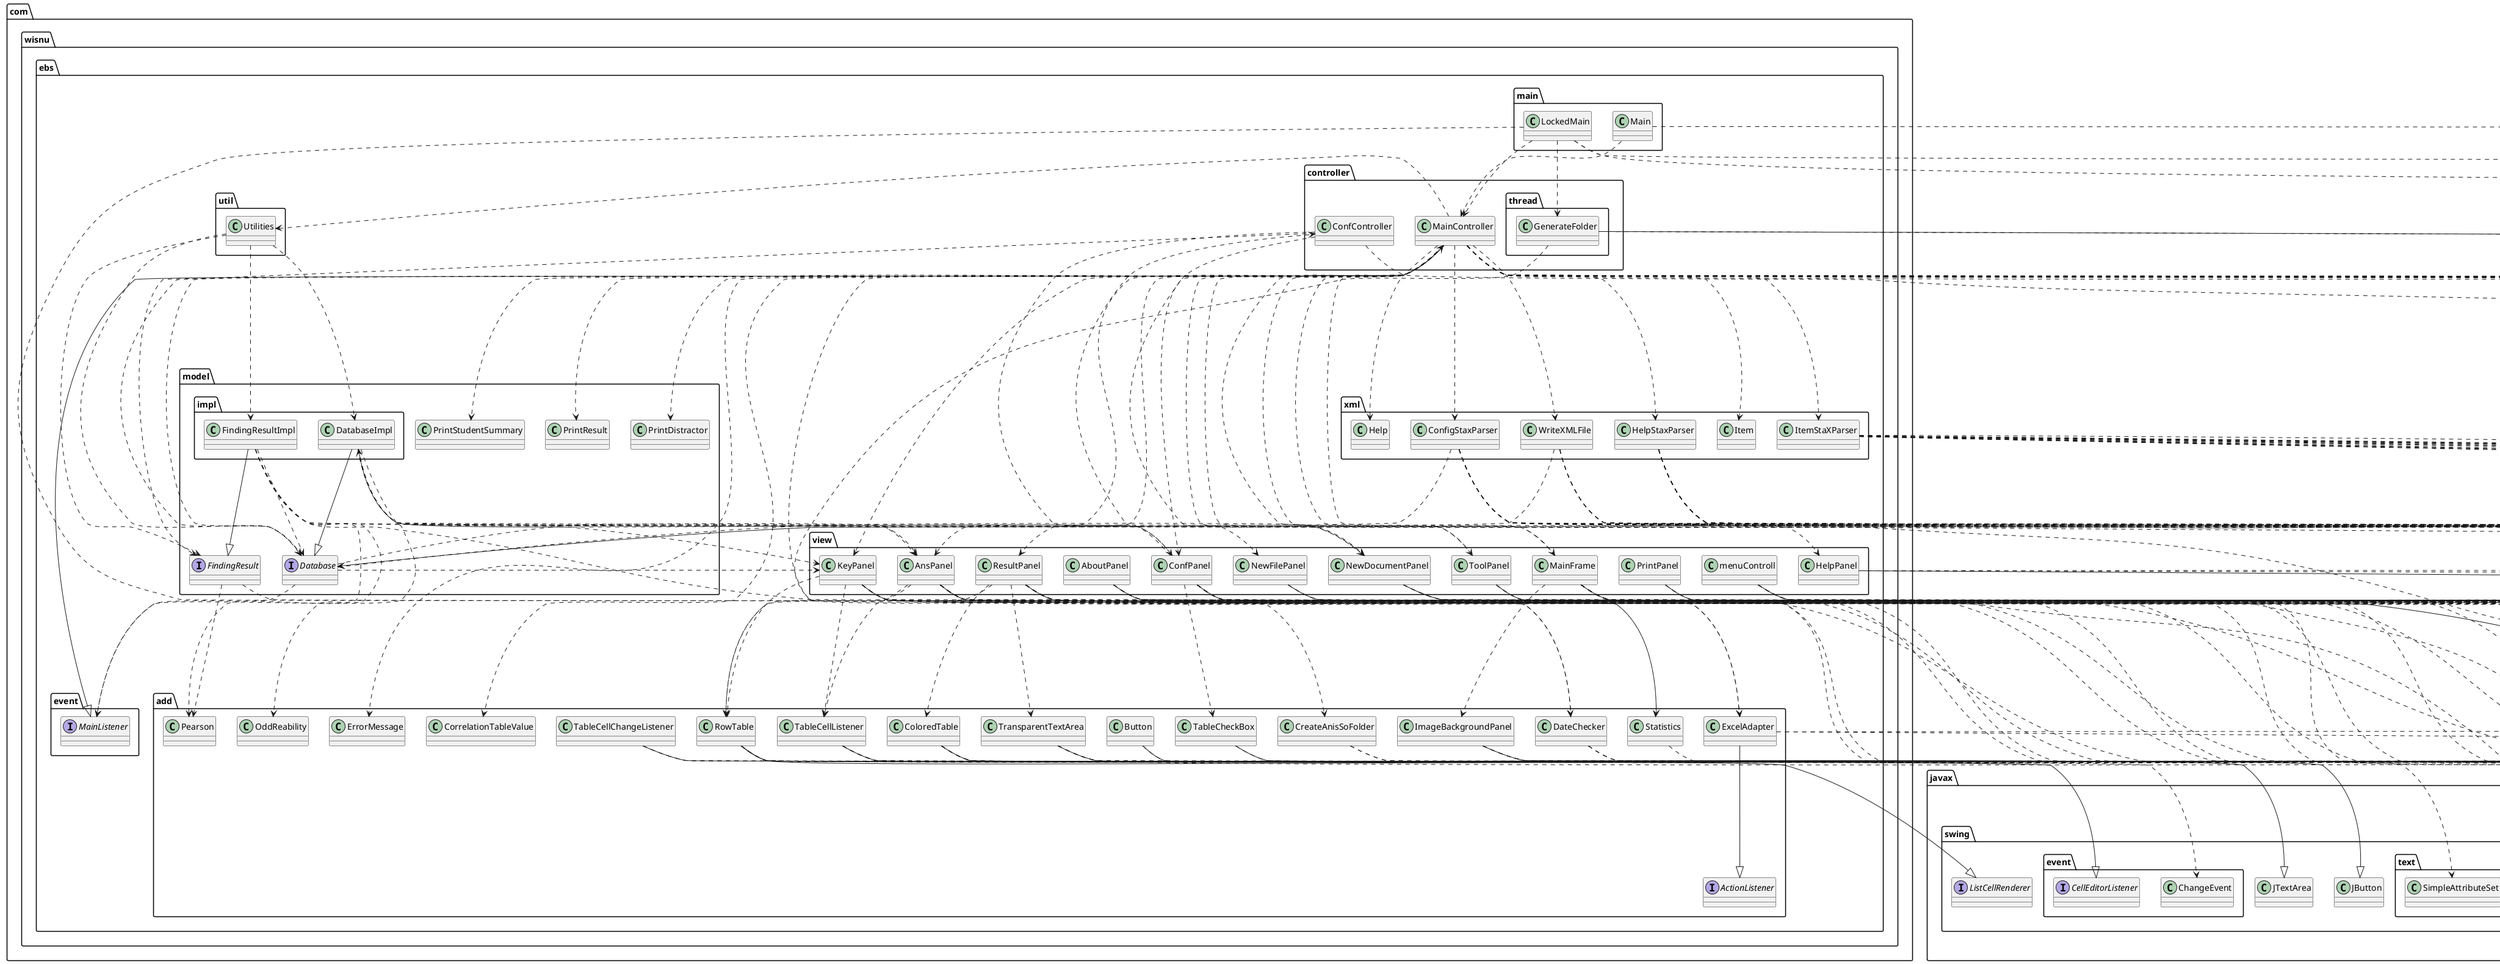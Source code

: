 @startuml
annotation java.lang.Override
annotation java.lang.SuppressWarnings
class com.wisnu.ebs.add.Button
class com.wisnu.ebs.add.ColoredTable
class com.wisnu.ebs.add.CorrelationTableValue
class com.wisnu.ebs.add.CreateAnisSoFolder
class com.wisnu.ebs.add.DateChecker
class com.wisnu.ebs.add.ErrorMessage
class com.wisnu.ebs.add.ExcelAdapter
class com.wisnu.ebs.add.ImageBackgroundPanel
class com.wisnu.ebs.add.OddReability
class com.wisnu.ebs.add.Pearson
class com.wisnu.ebs.add.RowTable
class com.wisnu.ebs.add.Statistics
class com.wisnu.ebs.add.TableCellChangeListener
class com.wisnu.ebs.add.TableCellListener
class com.wisnu.ebs.add.TableCheckBox
class com.wisnu.ebs.add.TransparentTextArea
class com.wisnu.ebs.controller.ConfController
class com.wisnu.ebs.controller.MainController
class com.wisnu.ebs.controller.thread.GenerateFolder
class com.wisnu.ebs.main.LockedMain
class com.wisnu.ebs.main.Main
class com.wisnu.ebs.model.PrintDistractor
class com.wisnu.ebs.model.PrintResult
class com.wisnu.ebs.model.PrintStudentSummary
class com.wisnu.ebs.model.impl.DatabaseImpl
class com.wisnu.ebs.model.impl.FindingResultImpl
class com.wisnu.ebs.util.Utilities
class com.wisnu.ebs.view.AboutPanel
class com.wisnu.ebs.view.AnsPanel
class com.wisnu.ebs.view.ConfPanel
class com.wisnu.ebs.view.HelpPanel
class com.wisnu.ebs.view.KeyPanel
class com.wisnu.ebs.view.MainFrame
class com.wisnu.ebs.view.NewDocumentPanel
class com.wisnu.ebs.view.NewFilePanel
class com.wisnu.ebs.view.PrintPanel
class com.wisnu.ebs.view.ResultPanel
class com.wisnu.ebs.view.ToolPanel
class com.wisnu.ebs.view.menuControll
class com.wisnu.ebs.xml.ConfigStaxParser
class com.wisnu.ebs.xml.Help
class com.wisnu.ebs.xml.HelpStaxParser
class com.wisnu.ebs.xml.Item
class com.wisnu.ebs.xml.ItemStaXParser
class com.wisnu.ebs.xml.WriteXMLFile
class java.awt.Color
class java.awt.Component
class java.awt.Cursor
class java.awt.Dimension
class java.awt.Graphics
class java.awt.Graphics2D
class java.awt.Image
class java.awt.Insets
class java.awt.Point
class java.awt.geom.RoundRectangle2D
class java.io.BufferedWriter
class java.io.File
class java.io.FileInputStream
class java.io.FileNotFoundException
class java.io.FileWriter
class java.io.IOException
class java.io.InputStream
class java.lang.Thread
class java.text.DecimalFormat
class java.text.ParseException
class java.text.SimpleDateFormat
class java.util.ArrayList
class java.util.Arrays
class java.util.Date
class java.util.HashMap
class java.util.Iterator
class java.util.LinkedList
class java.util.List
class javax.swing.ImageIcon
class javax.swing.JButton
class javax.swing.JDialog
class javax.swing.JFileChooser
class javax.swing.JFrame
class javax.swing.JLabel
class javax.swing.JList
class javax.swing.JOptionPane
class javax.swing.JPanel
class javax.swing.JScrollPane
class javax.swing.JTable
class javax.swing.JTextArea
class javax.swing.JTextField
class javax.swing.event.ChangeEvent
class javax.swing.filechooser.FileFilter
class javax.swing.table.DefaultTableCellRenderer
class javax.swing.table.DefaultTableColumnModel
class javax.swing.table.DefaultTableModel
class javax.swing.table.JTableHeader
class javax.swing.table.TableCellRenderer
class javax.swing.table.TableColumn
class javax.swing.text.SimpleAttributeSet
class javax.swing.text.StyleConstants
class javax.swing.text.StyledDocument
class javax.xml.stream.XMLEventReader
class javax.xml.stream.XMLInputFactory
class javax.xml.stream.XMLStreamException
class javax.xml.stream.events.Attribute
class javax.xml.stream.events.EndElement
class javax.xml.stream.events.StartElement
class javax.xml.stream.events.XMLEvent
class net.sf.jasperreports.engine.JRException
class net.sf.jasperreports.engine.JasperCompileManager
class net.sf.jasperreports.engine.JasperFillManager
class net.sf.jasperreports.engine.JasperPrint
class net.sf.jasperreports.engine.JasperReport
class net.sf.jasperreports.engine.data.JRBeanCollectionDataSource
class net.sf.jasperreports.engine.design.JasperDesign
class net.sf.jasperreports.engine.xml.JRXmlLoader
class net.sf.jasperreports.view.JasperViewer
class org.netbeans.lib.awtextra.AbsoluteConstraints
class org.netbeans.lib.awtextra.AbsoluteLayout
interface com.wisnu.ebs.add.ActionListener
interface com.wisnu.ebs.event.MainListener
interface com.wisnu.ebs.model.Database
interface com.wisnu.ebs.model.FindingResult
interface java.io.Serializable
interface javax.swing.ListCellRenderer
interface javax.swing.event.CellEditorListener
interface org.netbeans.lib.awtextra.LayoutManager2
com.wisnu.ebs.add.Button ..> java.lang.SuppressWarnings
com.wisnu.ebs.add.Button --|> javax.swing.JButton
com.wisnu.ebs.add.ColoredTable ..> java.lang.Override
com.wisnu.ebs.add.ColoredTable ..> java.awt.Color
com.wisnu.ebs.add.ColoredTable ..> java.awt.Component
com.wisnu.ebs.add.ColoredTable --|> javax.swing.JTable
com.wisnu.ebs.add.ColoredTable ..> javax.swing.table.DefaultTableModel
com.wisnu.ebs.add.ColoredTable ..> javax.swing.table.TableCellRenderer
com.wisnu.ebs.add.CreateAnisSoFolder ..> java.io.File
com.wisnu.ebs.add.CreateAnisSoFolder ..> javax.swing.JFileChooser
com.wisnu.ebs.add.DateChecker ..> java.text.ParseException
com.wisnu.ebs.add.DateChecker ..> java.text.SimpleDateFormat
com.wisnu.ebs.add.DateChecker ..> java.util.Date
com.wisnu.ebs.add.ExcelAdapter ..> java.lang.Override
com.wisnu.ebs.add.ExcelAdapter ..> java.io.IOException
com.wisnu.ebs.add.ExcelAdapter --|> com.wisnu.ebs.add.ActionListener
com.wisnu.ebs.add.ImageBackgroundPanel ..> java.lang.Override
com.wisnu.ebs.add.ImageBackgroundPanel ..> java.awt.Graphics
com.wisnu.ebs.add.ImageBackgroundPanel ..> java.awt.Image
com.wisnu.ebs.add.ImageBackgroundPanel --|> javax.swing.JPanel
com.wisnu.ebs.add.RowTable ..> java.lang.Override
com.wisnu.ebs.add.RowTable ..> java.awt.Component
com.wisnu.ebs.add.RowTable ..> javax.swing.JLabel
com.wisnu.ebs.add.RowTable ..> javax.swing.JList
com.wisnu.ebs.add.RowTable ..> javax.swing.JTable
com.wisnu.ebs.add.RowTable --|> javax.swing.table.DefaultTableCellRenderer
com.wisnu.ebs.add.RowTable ..> javax.swing.table.JTableHeader
com.wisnu.ebs.add.RowTable --|> javax.swing.ListCellRenderer
com.wisnu.ebs.add.Statistics ..> java.util.Arrays
com.wisnu.ebs.add.TableCellChangeListener ..> java.lang.Override
com.wisnu.ebs.add.TableCellChangeListener ..> javax.swing.event.ChangeEvent
com.wisnu.ebs.add.TableCellChangeListener --|> javax.swing.event.CellEditorListener
com.wisnu.ebs.add.TableCellListener ..> java.lang.Override
com.wisnu.ebs.add.TableCellListener ..> java.awt.Component
com.wisnu.ebs.add.TableCellListener ..> javax.swing.JOptionPane
com.wisnu.ebs.add.TableCellListener ..> javax.swing.JTable
com.wisnu.ebs.add.TableCellListener --|> javax.swing.table.DefaultTableCellRenderer
com.wisnu.ebs.add.TableCheckBox ..> java.lang.Override
com.wisnu.ebs.add.TableCheckBox --|> javax.swing.JTable
com.wisnu.ebs.add.TransparentTextArea ..> java.lang.Override
com.wisnu.ebs.add.TransparentTextArea ..> java.awt.Color
com.wisnu.ebs.add.TransparentTextArea ..> java.awt.Graphics
com.wisnu.ebs.add.TransparentTextArea ..> java.awt.Insets
com.wisnu.ebs.add.TransparentTextArea --|> javax.swing.JTextArea
com.wisnu.ebs.controller.ConfController ..> com.wisnu.ebs.view.ConfPanel
com.wisnu.ebs.controller.ConfController ..> com.wisnu.ebs.view.NewFilePanel
com.wisnu.ebs.controller.ConfController ..> javax.swing.JOptionPane
com.wisnu.ebs.controller.ConfController ..> com.wisnu.ebs.model.Database
com.wisnu.ebs.controller.MainController ..> java.lang.Override
com.wisnu.ebs.controller.MainController ..> com.wisnu.ebs.add.CorrelationTableValue
com.wisnu.ebs.controller.MainController ..> com.wisnu.ebs.add.DateChecker
com.wisnu.ebs.controller.MainController ..> com.wisnu.ebs.add.ErrorMessage
com.wisnu.ebs.controller.MainController ..> com.wisnu.ebs.model.PrintDistractor
com.wisnu.ebs.controller.MainController ..> com.wisnu.ebs.model.PrintResult
com.wisnu.ebs.controller.MainController ..> com.wisnu.ebs.model.PrintStudentSummary
com.wisnu.ebs.controller.MainController ..> com.wisnu.ebs.util.Utilities
com.wisnu.ebs.controller.MainController ..> com.wisnu.ebs.view.AnsPanel
com.wisnu.ebs.controller.MainController ..> com.wisnu.ebs.view.ConfPanel
com.wisnu.ebs.controller.MainController ..> com.wisnu.ebs.view.HelpPanel
com.wisnu.ebs.controller.MainController ..> com.wisnu.ebs.view.KeyPanel
com.wisnu.ebs.controller.MainController ..> com.wisnu.ebs.view.MainFrame
com.wisnu.ebs.controller.MainController ..> com.wisnu.ebs.view.NewDocumentPanel
com.wisnu.ebs.controller.MainController ..> com.wisnu.ebs.view.ResultPanel
com.wisnu.ebs.controller.MainController ..> com.wisnu.ebs.view.ToolPanel
com.wisnu.ebs.controller.MainController ..> com.wisnu.ebs.xml.ConfigStaxParser
com.wisnu.ebs.controller.MainController ..> com.wisnu.ebs.xml.Help
com.wisnu.ebs.controller.MainController ..> com.wisnu.ebs.xml.HelpStaxParser
com.wisnu.ebs.controller.MainController ..> com.wisnu.ebs.xml.Item
com.wisnu.ebs.controller.MainController ..> com.wisnu.ebs.xml.ItemStaXParser
com.wisnu.ebs.controller.MainController ..> com.wisnu.ebs.xml.WriteXMLFile
com.wisnu.ebs.controller.MainController ..> java.io.FileNotFoundException
com.wisnu.ebs.controller.MainController ..> java.text.DecimalFormat
com.wisnu.ebs.controller.MainController ..> java.util.HashMap
com.wisnu.ebs.controller.MainController ..> java.util.LinkedList
com.wisnu.ebs.controller.MainController ..> java.util.List
com.wisnu.ebs.controller.MainController ..> javax.swing.JOptionPane
com.wisnu.ebs.controller.MainController ..> javax.xml.stream.XMLStreamException
com.wisnu.ebs.controller.MainController ..> net.sf.jasperreports.engine.JRException
com.wisnu.ebs.controller.MainController ..> net.sf.jasperreports.engine.JasperCompileManager
com.wisnu.ebs.controller.MainController ..> net.sf.jasperreports.engine.JasperFillManager
com.wisnu.ebs.controller.MainController ..> net.sf.jasperreports.engine.JasperPrint
com.wisnu.ebs.controller.MainController ..> net.sf.jasperreports.engine.JasperReport
com.wisnu.ebs.controller.MainController ..> net.sf.jasperreports.engine.data.JRBeanCollectionDataSource
com.wisnu.ebs.controller.MainController ..> net.sf.jasperreports.engine.design.JasperDesign
com.wisnu.ebs.controller.MainController ..> net.sf.jasperreports.engine.xml.JRXmlLoader
com.wisnu.ebs.controller.MainController ..> net.sf.jasperreports.view.JasperViewer
com.wisnu.ebs.controller.MainController --|> com.wisnu.ebs.event.MainListener
com.wisnu.ebs.controller.MainController ..> com.wisnu.ebs.model.Database
com.wisnu.ebs.controller.MainController ..> com.wisnu.ebs.model.FindingResult
com.wisnu.ebs.controller.thread.GenerateFolder ..> java.lang.Override
com.wisnu.ebs.controller.thread.GenerateFolder ..> com.wisnu.ebs.add.CreateAnisSoFolder
com.wisnu.ebs.controller.thread.GenerateFolder --|> java.lang.Thread
com.wisnu.ebs.main.LockedMain ..> java.lang.Override
com.wisnu.ebs.main.LockedMain ..> com.wisnu.ebs.add.DateChecker
com.wisnu.ebs.main.LockedMain ..> com.wisnu.ebs.controller.MainController
com.wisnu.ebs.main.LockedMain ..> com.wisnu.ebs.controller.thread.GenerateFolder
com.wisnu.ebs.main.LockedMain ..> javax.swing.JOptionPane
com.wisnu.ebs.main.Main ..> java.lang.Override
com.wisnu.ebs.main.Main ..> com.wisnu.ebs.controller.MainController
com.wisnu.ebs.model.impl.DatabaseImpl ..> java.lang.Override
com.wisnu.ebs.model.impl.DatabaseImpl ..> com.wisnu.ebs.view.AnsPanel
com.wisnu.ebs.model.impl.DatabaseImpl ..> com.wisnu.ebs.view.KeyPanel
com.wisnu.ebs.model.impl.DatabaseImpl ..> com.wisnu.ebs.view.NewDocumentPanel
com.wisnu.ebs.model.impl.DatabaseImpl ..> javax.swing.JTable
com.wisnu.ebs.model.impl.DatabaseImpl ..> com.wisnu.ebs.event.MainListener
com.wisnu.ebs.model.impl.DatabaseImpl --|> com.wisnu.ebs.model.Database
com.wisnu.ebs.model.impl.FindingResultImpl ..> java.lang.Override
com.wisnu.ebs.model.impl.FindingResultImpl ..> com.wisnu.ebs.add.OddReability
com.wisnu.ebs.model.impl.FindingResultImpl ..> com.wisnu.ebs.add.Pearson
com.wisnu.ebs.model.impl.FindingResultImpl ..> com.wisnu.ebs.add.Statistics
com.wisnu.ebs.model.impl.FindingResultImpl ..> java.text.DecimalFormat
com.wisnu.ebs.model.impl.FindingResultImpl ..> com.wisnu.ebs.model.Database
com.wisnu.ebs.model.impl.FindingResultImpl --|> com.wisnu.ebs.model.FindingResult
com.wisnu.ebs.util.Utilities ..> com.wisnu.ebs.model.impl.DatabaseImpl
com.wisnu.ebs.util.Utilities ..> com.wisnu.ebs.model.impl.FindingResultImpl
com.wisnu.ebs.util.Utilities ..> com.wisnu.ebs.model.Database
com.wisnu.ebs.util.Utilities ..> com.wisnu.ebs.model.FindingResult
com.wisnu.ebs.view.AboutPanel ..> java.lang.SuppressWarnings
com.wisnu.ebs.view.AboutPanel ..> java.awt.Color
com.wisnu.ebs.view.AboutPanel --|> javax.swing.JPanel
com.wisnu.ebs.view.AboutPanel ..> javax.swing.text.SimpleAttributeSet
com.wisnu.ebs.view.AboutPanel ..> javax.swing.text.StyleConstants
com.wisnu.ebs.view.AboutPanel ..> javax.swing.text.StyledDocument
com.wisnu.ebs.view.AnsPanel ..> java.lang.SuppressWarnings
com.wisnu.ebs.view.AnsPanel ..> com.wisnu.ebs.add.ExcelAdapter
com.wisnu.ebs.view.AnsPanel ..> com.wisnu.ebs.add.RowTable
com.wisnu.ebs.view.AnsPanel ..> com.wisnu.ebs.add.TableCellListener
com.wisnu.ebs.view.AnsPanel ..> java.awt.Color
com.wisnu.ebs.view.AnsPanel ..> java.awt.Component
com.wisnu.ebs.view.AnsPanel ..> javax.swing.JLabel
com.wisnu.ebs.view.AnsPanel ..> javax.swing.JList
com.wisnu.ebs.view.AnsPanel --|> javax.swing.JPanel
com.wisnu.ebs.view.AnsPanel ..> javax.swing.JScrollPane
com.wisnu.ebs.view.AnsPanel ..> javax.swing.JTable
com.wisnu.ebs.view.AnsPanel ..> javax.swing.table.DefaultTableCellRenderer
com.wisnu.ebs.view.AnsPanel ..> javax.swing.table.DefaultTableColumnModel
com.wisnu.ebs.view.AnsPanel ..> javax.swing.table.DefaultTableModel
com.wisnu.ebs.view.AnsPanel ..> javax.swing.table.TableCellRenderer
com.wisnu.ebs.view.AnsPanel ..> javax.swing.table.TableColumn
com.wisnu.ebs.view.ConfPanel ..> java.lang.SuppressWarnings
com.wisnu.ebs.view.ConfPanel ..> com.wisnu.ebs.add.TableCheckBox
com.wisnu.ebs.view.ConfPanel ..> com.wisnu.ebs.controller.ConfController
com.wisnu.ebs.view.ConfPanel ..> com.wisnu.ebs.model.impl.DatabaseImpl
com.wisnu.ebs.view.ConfPanel ..> java.awt.Color
com.wisnu.ebs.view.ConfPanel ..> java.awt.Component
com.wisnu.ebs.view.ConfPanel ..> java.awt.Graphics
com.wisnu.ebs.view.ConfPanel ..> java.awt.Graphics2D
com.wisnu.ebs.view.ConfPanel ..> java.awt.geom.RoundRectangle2D
com.wisnu.ebs.view.ConfPanel ..> javax.swing.ImageIcon
com.wisnu.ebs.view.ConfPanel ..> javax.swing.JFrame
com.wisnu.ebs.view.ConfPanel ..> javax.swing.JOptionPane
com.wisnu.ebs.view.ConfPanel --|> javax.swing.JPanel
com.wisnu.ebs.view.ConfPanel ..> javax.swing.table.DefaultTableColumnModel
com.wisnu.ebs.view.ConfPanel ..> javax.swing.table.DefaultTableModel
com.wisnu.ebs.view.ConfPanel ..> javax.swing.table.TableCellRenderer
com.wisnu.ebs.view.ConfPanel ..> javax.swing.table.TableColumn
com.wisnu.ebs.view.HelpPanel ..> java.lang.SuppressWarnings
com.wisnu.ebs.view.HelpPanel ..> java.awt.Cursor
com.wisnu.ebs.view.HelpPanel --|> javax.swing.JPanel
com.wisnu.ebs.view.KeyPanel ..> java.lang.SuppressWarnings
com.wisnu.ebs.view.KeyPanel ..> com.wisnu.ebs.add.ExcelAdapter
com.wisnu.ebs.view.KeyPanel ..> com.wisnu.ebs.add.RowTable
com.wisnu.ebs.view.KeyPanel ..> com.wisnu.ebs.add.TableCellListener
com.wisnu.ebs.view.KeyPanel ..> java.awt.Color
com.wisnu.ebs.view.KeyPanel ..> javax.swing.JList
com.wisnu.ebs.view.KeyPanel --|> javax.swing.JPanel
com.wisnu.ebs.view.KeyPanel ..> javax.swing.JScrollPane
com.wisnu.ebs.view.KeyPanel ..> javax.swing.JTable
com.wisnu.ebs.view.KeyPanel ..> javax.swing.table.DefaultTableModel
com.wisnu.ebs.view.MainFrame ..> java.lang.Override
com.wisnu.ebs.view.MainFrame ..> java.lang.SuppressWarnings
com.wisnu.ebs.view.MainFrame ..> com.wisnu.ebs.add.ImageBackgroundPanel
com.wisnu.ebs.view.MainFrame ..> com.wisnu.ebs.controller.MainController
com.wisnu.ebs.view.MainFrame ..> java.awt.Color
com.wisnu.ebs.view.MainFrame ..> java.awt.Component
com.wisnu.ebs.view.MainFrame ..> java.awt.Cursor
com.wisnu.ebs.view.MainFrame ..> java.awt.Image
com.wisnu.ebs.view.MainFrame ..> java.io.File
com.wisnu.ebs.view.MainFrame ..> java.io.IOException
com.wisnu.ebs.view.MainFrame ..> javax.swing.ImageIcon
com.wisnu.ebs.view.MainFrame ..> javax.swing.JDialog
com.wisnu.ebs.view.MainFrame ..> javax.swing.JFileChooser
com.wisnu.ebs.view.MainFrame --|> javax.swing.JFrame
com.wisnu.ebs.view.MainFrame ..> javax.swing.JOptionPane
com.wisnu.ebs.view.MainFrame ..> javax.swing.filechooser.FileFilter
com.wisnu.ebs.view.NewDocumentPanel ..> java.lang.SuppressWarnings
com.wisnu.ebs.view.NewDocumentPanel ..> java.awt.Color
com.wisnu.ebs.view.NewDocumentPanel --|> javax.swing.JPanel
com.wisnu.ebs.view.NewDocumentPanel ..> javax.swing.JTextField
com.wisnu.ebs.view.NewFilePanel ..> java.lang.SuppressWarnings
com.wisnu.ebs.view.NewFilePanel --|> javax.swing.JPanel
com.wisnu.ebs.view.NewFilePanel ..> javax.swing.JTextField
com.wisnu.ebs.view.PrintPanel ..> java.lang.SuppressWarnings
com.wisnu.ebs.view.PrintPanel ..> java.awt.Color
com.wisnu.ebs.view.PrintPanel --|> javax.swing.JPanel
com.wisnu.ebs.view.ResultPanel ..> java.lang.Override
com.wisnu.ebs.view.ResultPanel ..> java.lang.SuppressWarnings
com.wisnu.ebs.view.ResultPanel ..> com.wisnu.ebs.add.ColoredTable
com.wisnu.ebs.view.ResultPanel ..> com.wisnu.ebs.add.RowTable
com.wisnu.ebs.view.ResultPanel ..> com.wisnu.ebs.add.TransparentTextArea
com.wisnu.ebs.view.ResultPanel ..> java.awt.Color
com.wisnu.ebs.view.ResultPanel ..> java.awt.Component
com.wisnu.ebs.view.ResultPanel ..> javax.swing.JFrame
com.wisnu.ebs.view.ResultPanel ..> javax.swing.JLabel
com.wisnu.ebs.view.ResultPanel ..> javax.swing.JList
com.wisnu.ebs.view.ResultPanel --|> javax.swing.JPanel
com.wisnu.ebs.view.ResultPanel ..> javax.swing.JScrollPane
com.wisnu.ebs.view.ResultPanel ..> javax.swing.JTable
com.wisnu.ebs.view.ResultPanel ..> javax.swing.table.DefaultTableCellRenderer
com.wisnu.ebs.view.ResultPanel ..> javax.swing.table.DefaultTableColumnModel
com.wisnu.ebs.view.ResultPanel ..> javax.swing.table.DefaultTableModel
com.wisnu.ebs.view.ResultPanel ..> javax.swing.table.JTableHeader
com.wisnu.ebs.view.ResultPanel ..> javax.swing.table.TableCellRenderer
com.wisnu.ebs.view.ResultPanel ..> javax.swing.table.TableColumn
com.wisnu.ebs.view.ToolPanel ..> java.lang.SuppressWarnings
com.wisnu.ebs.view.ToolPanel ..> com.wisnu.ebs.controller.MainController
com.wisnu.ebs.view.ToolPanel ..> java.awt.Color
com.wisnu.ebs.view.ToolPanel ..> javax.swing.ImageIcon
com.wisnu.ebs.view.ToolPanel --|> javax.swing.JPanel
com.wisnu.ebs.view.menuControll ..> java.lang.Override
com.wisnu.ebs.view.menuControll ..> java.lang.SuppressWarnings
com.wisnu.ebs.view.menuControll ..> java.awt.Graphics
com.wisnu.ebs.view.menuControll ..> java.awt.Image
com.wisnu.ebs.view.menuControll ..> javax.swing.ImageIcon
com.wisnu.ebs.view.menuControll --|> javax.swing.JPanel
com.wisnu.ebs.xml.ConfigStaxParser ..> java.lang.SuppressWarnings
com.wisnu.ebs.xml.ConfigStaxParser ..> java.io.FileInputStream
com.wisnu.ebs.xml.ConfigStaxParser ..> java.io.FileNotFoundException
com.wisnu.ebs.xml.ConfigStaxParser ..> java.io.InputStream
com.wisnu.ebs.xml.ConfigStaxParser ..> javax.xml.stream.XMLEventReader
com.wisnu.ebs.xml.ConfigStaxParser ..> javax.xml.stream.XMLInputFactory
com.wisnu.ebs.xml.ConfigStaxParser ..> javax.xml.stream.XMLStreamException
com.wisnu.ebs.xml.ConfigStaxParser ..> javax.xml.stream.events.EndElement
com.wisnu.ebs.xml.ConfigStaxParser ..> javax.xml.stream.events.StartElement
com.wisnu.ebs.xml.ConfigStaxParser ..> javax.xml.stream.events.XMLEvent
com.wisnu.ebs.xml.ConfigStaxParser ..> com.wisnu.ebs.model.Database
com.wisnu.ebs.xml.HelpStaxParser ..> java.lang.SuppressWarnings
com.wisnu.ebs.xml.HelpStaxParser ..> java.io.FileInputStream
com.wisnu.ebs.xml.HelpStaxParser ..> java.io.FileNotFoundException
com.wisnu.ebs.xml.HelpStaxParser ..> java.io.InputStream
com.wisnu.ebs.xml.HelpStaxParser ..> java.util.ArrayList
com.wisnu.ebs.xml.HelpStaxParser ..> java.util.Iterator
com.wisnu.ebs.xml.HelpStaxParser ..> java.util.List
com.wisnu.ebs.xml.HelpStaxParser ..> javax.xml.stream.XMLEventReader
com.wisnu.ebs.xml.HelpStaxParser ..> javax.xml.stream.XMLInputFactory
com.wisnu.ebs.xml.HelpStaxParser ..> javax.xml.stream.XMLStreamException
com.wisnu.ebs.xml.HelpStaxParser ..> javax.xml.stream.events.Attribute
com.wisnu.ebs.xml.HelpStaxParser ..> javax.xml.stream.events.EndElement
com.wisnu.ebs.xml.HelpStaxParser ..> javax.xml.stream.events.StartElement
com.wisnu.ebs.xml.HelpStaxParser ..> javax.xml.stream.events.XMLEvent
com.wisnu.ebs.xml.ItemStaXParser ..> java.lang.SuppressWarnings
com.wisnu.ebs.xml.ItemStaXParser ..> java.io.FileInputStream
com.wisnu.ebs.xml.ItemStaXParser ..> java.io.FileNotFoundException
com.wisnu.ebs.xml.ItemStaXParser ..> java.io.InputStream
com.wisnu.ebs.xml.ItemStaXParser ..> java.util.ArrayList
com.wisnu.ebs.xml.ItemStaXParser ..> java.util.Iterator
com.wisnu.ebs.xml.ItemStaXParser ..> java.util.List
com.wisnu.ebs.xml.ItemStaXParser ..> javax.xml.stream.XMLEventReader
com.wisnu.ebs.xml.ItemStaXParser ..> javax.xml.stream.XMLInputFactory
com.wisnu.ebs.xml.ItemStaXParser ..> javax.xml.stream.XMLStreamException
com.wisnu.ebs.xml.ItemStaXParser ..> javax.xml.stream.events.Attribute
com.wisnu.ebs.xml.ItemStaXParser ..> javax.xml.stream.events.EndElement
com.wisnu.ebs.xml.ItemStaXParser ..> javax.xml.stream.events.StartElement
com.wisnu.ebs.xml.ItemStaXParser ..> javax.xml.stream.events.XMLEvent
com.wisnu.ebs.xml.WriteXMLFile ..> java.io.BufferedWriter
com.wisnu.ebs.xml.WriteXMLFile ..> java.io.File
com.wisnu.ebs.xml.WriteXMLFile ..> java.io.FileWriter
com.wisnu.ebs.xml.WriteXMLFile ..> java.io.IOException
com.wisnu.ebs.xml.WriteXMLFile ..> javax.swing.JOptionPane
com.wisnu.ebs.xml.WriteXMLFile ..> com.wisnu.ebs.model.Database
org.netbeans.lib.awtextra.AbsoluteConstraints ..> java.awt.Dimension
org.netbeans.lib.awtextra.AbsoluteConstraints ..> java.awt.Point
org.netbeans.lib.awtextra.AbsoluteConstraints --|> java.io.Serializable
org.netbeans.lib.awtextra.AbsoluteLayout --|> java.io.Serializable
org.netbeans.lib.awtextra.AbsoluteLayout --|> org.netbeans.lib.awtextra.LayoutManager2
com.wisnu.ebs.model.Database ..> com.wisnu.ebs.view.AnsPanel
com.wisnu.ebs.model.Database ..> com.wisnu.ebs.view.KeyPanel
com.wisnu.ebs.model.Database ..> com.wisnu.ebs.view.NewDocumentPanel
com.wisnu.ebs.model.Database ..> com.wisnu.ebs.event.MainListener
com.wisnu.ebs.model.FindingResult ..> com.wisnu.ebs.add.Pearson
com.wisnu.ebs.model.FindingResult ..> com.wisnu.ebs.add.Statistics
@enduml